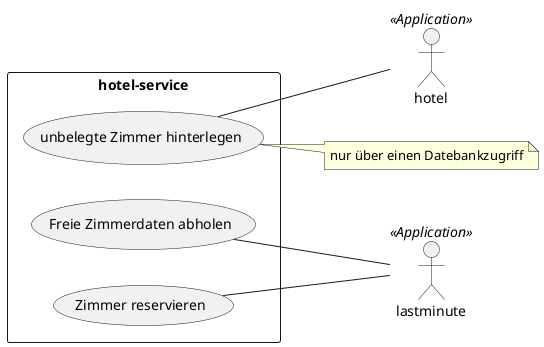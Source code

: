 @startuml
left to right direction
skinparam packageStyle rectangle
actor lastminute << Application >>
actor hotel << Application >>
rectangle hotel-service {
  (unbelegte Zimmer hinterlegen) -- hotel
  (Freie Zimmerdaten abholen) -- lastminute
  (Zimmer reservieren) -- lastminute
}

note "nur über einen Datebankzugriff" as N1
(unbelegte Zimmer hinterlegen) .. N1
@enduml